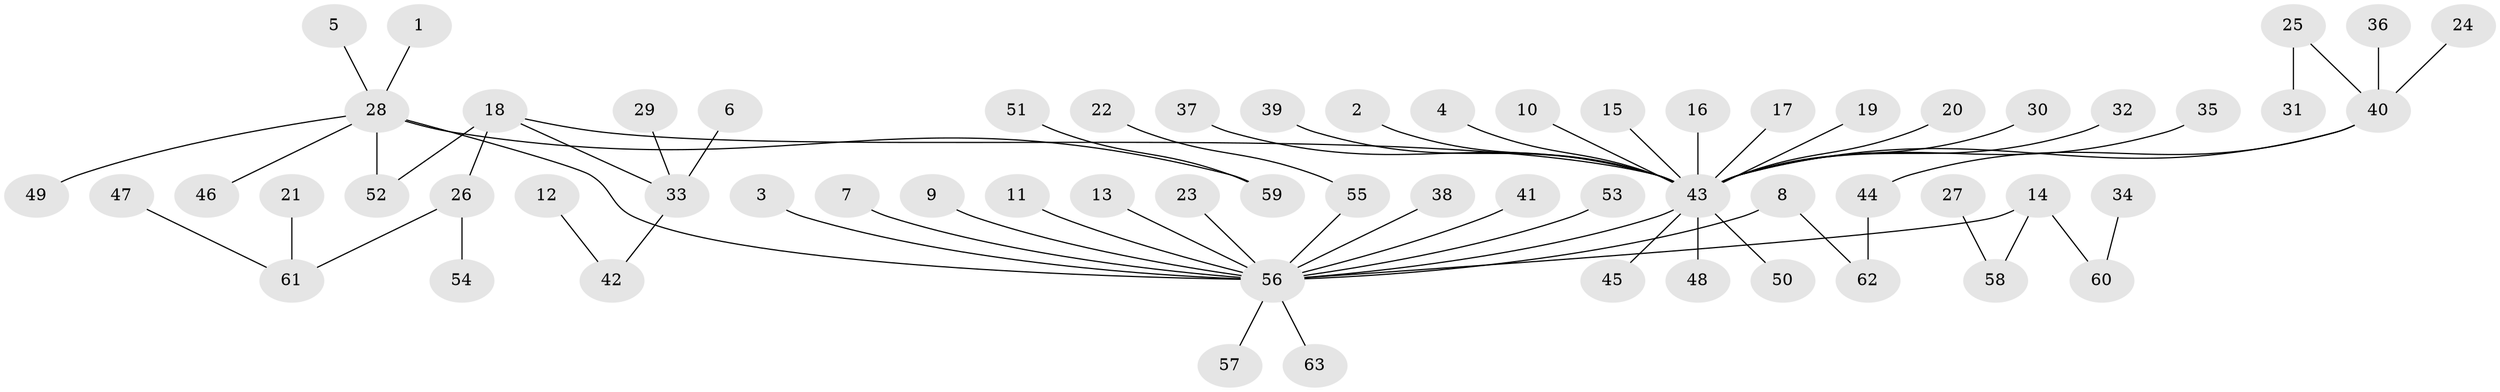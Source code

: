 // original degree distribution, {3: 0.06504065040650407, 5: 0.032520325203252036, 4: 0.04878048780487805, 18: 0.008130081300813009, 20: 0.008130081300813009, 2: 0.16260162601626016, 1: 0.6504065040650406, 9: 0.008130081300813009, 6: 0.008130081300813009, 7: 0.008130081300813009}
// Generated by graph-tools (version 1.1) at 2025/01/03/09/25 03:01:40]
// undirected, 63 vertices, 64 edges
graph export_dot {
graph [start="1"]
  node [color=gray90,style=filled];
  1;
  2;
  3;
  4;
  5;
  6;
  7;
  8;
  9;
  10;
  11;
  12;
  13;
  14;
  15;
  16;
  17;
  18;
  19;
  20;
  21;
  22;
  23;
  24;
  25;
  26;
  27;
  28;
  29;
  30;
  31;
  32;
  33;
  34;
  35;
  36;
  37;
  38;
  39;
  40;
  41;
  42;
  43;
  44;
  45;
  46;
  47;
  48;
  49;
  50;
  51;
  52;
  53;
  54;
  55;
  56;
  57;
  58;
  59;
  60;
  61;
  62;
  63;
  1 -- 28 [weight=1.0];
  2 -- 43 [weight=1.0];
  3 -- 56 [weight=1.0];
  4 -- 43 [weight=1.0];
  5 -- 28 [weight=1.0];
  6 -- 33 [weight=1.0];
  7 -- 56 [weight=1.0];
  8 -- 56 [weight=1.0];
  8 -- 62 [weight=1.0];
  9 -- 56 [weight=1.0];
  10 -- 43 [weight=1.0];
  11 -- 56 [weight=1.0];
  12 -- 42 [weight=1.0];
  13 -- 56 [weight=1.0];
  14 -- 56 [weight=1.0];
  14 -- 58 [weight=1.0];
  14 -- 60 [weight=1.0];
  15 -- 43 [weight=1.0];
  16 -- 43 [weight=1.0];
  17 -- 43 [weight=1.0];
  18 -- 26 [weight=1.0];
  18 -- 33 [weight=1.0];
  18 -- 43 [weight=1.0];
  18 -- 52 [weight=1.0];
  19 -- 43 [weight=1.0];
  20 -- 43 [weight=1.0];
  21 -- 61 [weight=1.0];
  22 -- 55 [weight=1.0];
  23 -- 56 [weight=1.0];
  24 -- 40 [weight=1.0];
  25 -- 31 [weight=1.0];
  25 -- 40 [weight=1.0];
  26 -- 54 [weight=1.0];
  26 -- 61 [weight=1.0];
  27 -- 58 [weight=1.0];
  28 -- 46 [weight=1.0];
  28 -- 49 [weight=1.0];
  28 -- 52 [weight=1.0];
  28 -- 56 [weight=1.0];
  28 -- 59 [weight=1.0];
  29 -- 33 [weight=1.0];
  30 -- 43 [weight=1.0];
  32 -- 43 [weight=1.0];
  33 -- 42 [weight=1.0];
  34 -- 60 [weight=1.0];
  35 -- 43 [weight=1.0];
  36 -- 40 [weight=1.0];
  37 -- 43 [weight=1.0];
  38 -- 56 [weight=1.0];
  39 -- 43 [weight=1.0];
  40 -- 43 [weight=1.0];
  40 -- 44 [weight=1.0];
  41 -- 56 [weight=1.0];
  43 -- 45 [weight=1.0];
  43 -- 48 [weight=1.0];
  43 -- 50 [weight=1.0];
  43 -- 56 [weight=1.0];
  44 -- 62 [weight=1.0];
  47 -- 61 [weight=1.0];
  51 -- 59 [weight=1.0];
  53 -- 56 [weight=1.0];
  55 -- 56 [weight=1.0];
  56 -- 57 [weight=1.0];
  56 -- 63 [weight=1.0];
}
